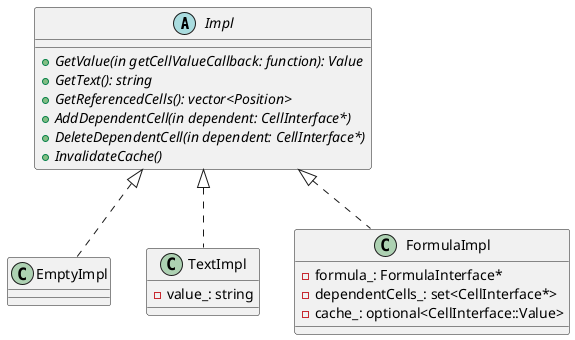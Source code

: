 
@startuml

abstract class Impl {
    +{abstract} GetValue(in getCellValueCallback: function): Value
    +{abstract} GetText(): string
    +{abstract} GetReferencedCells(): vector<Position>
    +{abstract} AddDependentCell(in dependent: CellInterface*)
    +{abstract} DeleteDependentCell(in dependent: CellInterface*)
    +{abstract} InvalidateCache()
}

class EmptyImpl {
}

class TextImpl {
    -value_: string
}

class FormulaImpl {
    -formula_: FormulaInterface*
    -dependentCells_: set<CellInterface*>
    -cache_: optional<CellInterface::Value>
}

class EmptyImpl implements Impl
class TextImpl implements Impl
class FormulaImpl implements Impl

@enduml
